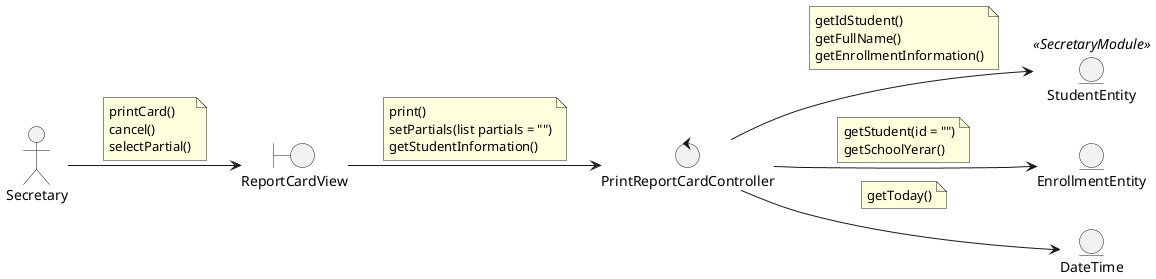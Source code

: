 @startuml
left to right direction

'--- Classes definition ---
actor Secretary

boundary ReportCardView

control PrintReportCardController

entity StudentEntity<<SecretaryModule>>
entity EnrollmentEntity
entity DateTime

'--- Actor relations ---
Secretary --> ReportCardView
note on link
    printCard()
    cancel()
    selectPartial()
end note

'--- Views relations ---
ReportCardView --> PrintReportCardController
note on link
    print()
    setPartials(list partials = "")
    getStudentInformation()
end note

'--- Controllers relations ---
PrintReportCardController --> StudentEntity
note on link
    getIdStudent()
    getFullName()
    getEnrollmentInformation()
end note

PrintReportCardController --> EnrollmentEntity
note on link
    getStudent(id = "")
    getSchoolYerar()
end note

PrintReportCardController --> DateTime
note on link
    getToday()
end note

@enduml